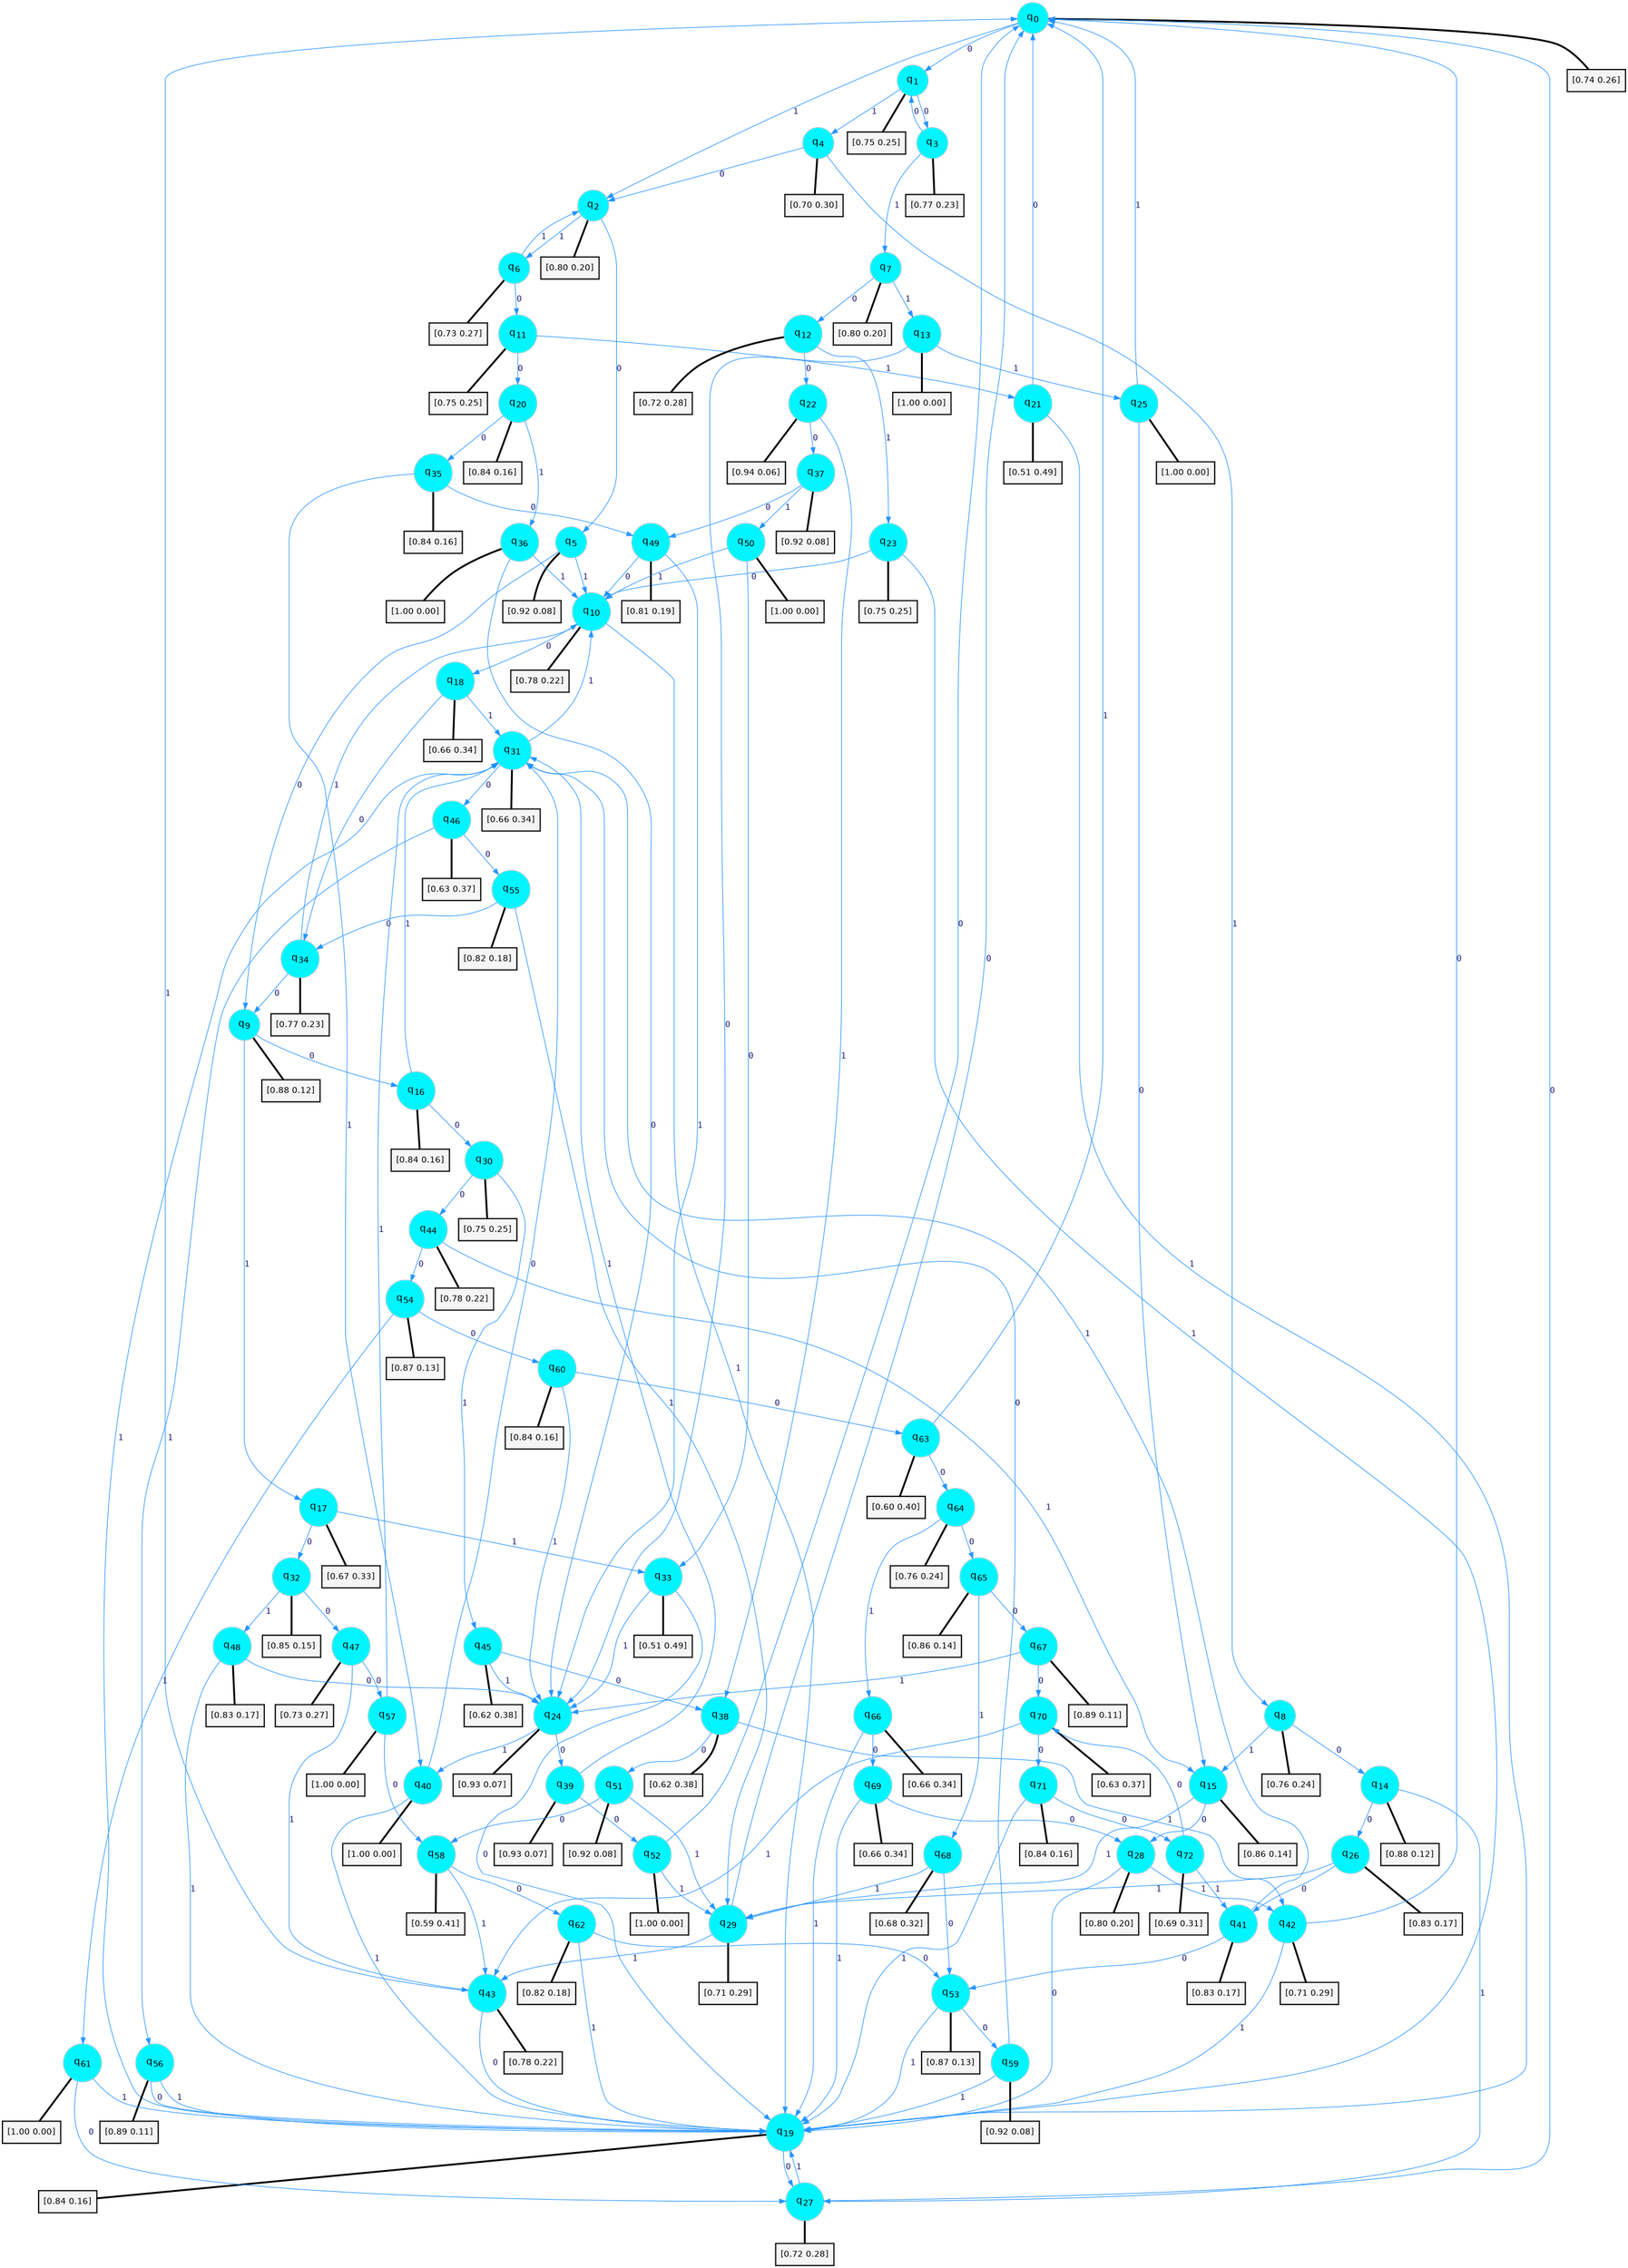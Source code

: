 digraph G {
graph [
bgcolor=transparent, dpi=300, rankdir=TD, size="40,25"];
node [
color=gray, fillcolor=turquoise1, fontcolor=black, fontname=Helvetica, fontsize=16, fontweight=bold, shape=circle, style=filled];
edge [
arrowsize=1, color=dodgerblue1, fontcolor=midnightblue, fontname=courier, fontweight=bold, penwidth=1, style=solid, weight=20];
0[label=<q<SUB>0</SUB>>];
1[label=<q<SUB>1</SUB>>];
2[label=<q<SUB>2</SUB>>];
3[label=<q<SUB>3</SUB>>];
4[label=<q<SUB>4</SUB>>];
5[label=<q<SUB>5</SUB>>];
6[label=<q<SUB>6</SUB>>];
7[label=<q<SUB>7</SUB>>];
8[label=<q<SUB>8</SUB>>];
9[label=<q<SUB>9</SUB>>];
10[label=<q<SUB>10</SUB>>];
11[label=<q<SUB>11</SUB>>];
12[label=<q<SUB>12</SUB>>];
13[label=<q<SUB>13</SUB>>];
14[label=<q<SUB>14</SUB>>];
15[label=<q<SUB>15</SUB>>];
16[label=<q<SUB>16</SUB>>];
17[label=<q<SUB>17</SUB>>];
18[label=<q<SUB>18</SUB>>];
19[label=<q<SUB>19</SUB>>];
20[label=<q<SUB>20</SUB>>];
21[label=<q<SUB>21</SUB>>];
22[label=<q<SUB>22</SUB>>];
23[label=<q<SUB>23</SUB>>];
24[label=<q<SUB>24</SUB>>];
25[label=<q<SUB>25</SUB>>];
26[label=<q<SUB>26</SUB>>];
27[label=<q<SUB>27</SUB>>];
28[label=<q<SUB>28</SUB>>];
29[label=<q<SUB>29</SUB>>];
30[label=<q<SUB>30</SUB>>];
31[label=<q<SUB>31</SUB>>];
32[label=<q<SUB>32</SUB>>];
33[label=<q<SUB>33</SUB>>];
34[label=<q<SUB>34</SUB>>];
35[label=<q<SUB>35</SUB>>];
36[label=<q<SUB>36</SUB>>];
37[label=<q<SUB>37</SUB>>];
38[label=<q<SUB>38</SUB>>];
39[label=<q<SUB>39</SUB>>];
40[label=<q<SUB>40</SUB>>];
41[label=<q<SUB>41</SUB>>];
42[label=<q<SUB>42</SUB>>];
43[label=<q<SUB>43</SUB>>];
44[label=<q<SUB>44</SUB>>];
45[label=<q<SUB>45</SUB>>];
46[label=<q<SUB>46</SUB>>];
47[label=<q<SUB>47</SUB>>];
48[label=<q<SUB>48</SUB>>];
49[label=<q<SUB>49</SUB>>];
50[label=<q<SUB>50</SUB>>];
51[label=<q<SUB>51</SUB>>];
52[label=<q<SUB>52</SUB>>];
53[label=<q<SUB>53</SUB>>];
54[label=<q<SUB>54</SUB>>];
55[label=<q<SUB>55</SUB>>];
56[label=<q<SUB>56</SUB>>];
57[label=<q<SUB>57</SUB>>];
58[label=<q<SUB>58</SUB>>];
59[label=<q<SUB>59</SUB>>];
60[label=<q<SUB>60</SUB>>];
61[label=<q<SUB>61</SUB>>];
62[label=<q<SUB>62</SUB>>];
63[label=<q<SUB>63</SUB>>];
64[label=<q<SUB>64</SUB>>];
65[label=<q<SUB>65</SUB>>];
66[label=<q<SUB>66</SUB>>];
67[label=<q<SUB>67</SUB>>];
68[label=<q<SUB>68</SUB>>];
69[label=<q<SUB>69</SUB>>];
70[label=<q<SUB>70</SUB>>];
71[label=<q<SUB>71</SUB>>];
72[label=<q<SUB>72</SUB>>];
73[label="[0.74 0.26]", shape=box,fontcolor=black, fontname=Helvetica, fontsize=14, penwidth=2, fillcolor=whitesmoke,color=black];
74[label="[0.75 0.25]", shape=box,fontcolor=black, fontname=Helvetica, fontsize=14, penwidth=2, fillcolor=whitesmoke,color=black];
75[label="[0.80 0.20]", shape=box,fontcolor=black, fontname=Helvetica, fontsize=14, penwidth=2, fillcolor=whitesmoke,color=black];
76[label="[0.77 0.23]", shape=box,fontcolor=black, fontname=Helvetica, fontsize=14, penwidth=2, fillcolor=whitesmoke,color=black];
77[label="[0.70 0.30]", shape=box,fontcolor=black, fontname=Helvetica, fontsize=14, penwidth=2, fillcolor=whitesmoke,color=black];
78[label="[0.92 0.08]", shape=box,fontcolor=black, fontname=Helvetica, fontsize=14, penwidth=2, fillcolor=whitesmoke,color=black];
79[label="[0.73 0.27]", shape=box,fontcolor=black, fontname=Helvetica, fontsize=14, penwidth=2, fillcolor=whitesmoke,color=black];
80[label="[0.80 0.20]", shape=box,fontcolor=black, fontname=Helvetica, fontsize=14, penwidth=2, fillcolor=whitesmoke,color=black];
81[label="[0.76 0.24]", shape=box,fontcolor=black, fontname=Helvetica, fontsize=14, penwidth=2, fillcolor=whitesmoke,color=black];
82[label="[0.88 0.12]", shape=box,fontcolor=black, fontname=Helvetica, fontsize=14, penwidth=2, fillcolor=whitesmoke,color=black];
83[label="[0.78 0.22]", shape=box,fontcolor=black, fontname=Helvetica, fontsize=14, penwidth=2, fillcolor=whitesmoke,color=black];
84[label="[0.75 0.25]", shape=box,fontcolor=black, fontname=Helvetica, fontsize=14, penwidth=2, fillcolor=whitesmoke,color=black];
85[label="[0.72 0.28]", shape=box,fontcolor=black, fontname=Helvetica, fontsize=14, penwidth=2, fillcolor=whitesmoke,color=black];
86[label="[1.00 0.00]", shape=box,fontcolor=black, fontname=Helvetica, fontsize=14, penwidth=2, fillcolor=whitesmoke,color=black];
87[label="[0.88 0.12]", shape=box,fontcolor=black, fontname=Helvetica, fontsize=14, penwidth=2, fillcolor=whitesmoke,color=black];
88[label="[0.86 0.14]", shape=box,fontcolor=black, fontname=Helvetica, fontsize=14, penwidth=2, fillcolor=whitesmoke,color=black];
89[label="[0.84 0.16]", shape=box,fontcolor=black, fontname=Helvetica, fontsize=14, penwidth=2, fillcolor=whitesmoke,color=black];
90[label="[0.67 0.33]", shape=box,fontcolor=black, fontname=Helvetica, fontsize=14, penwidth=2, fillcolor=whitesmoke,color=black];
91[label="[0.66 0.34]", shape=box,fontcolor=black, fontname=Helvetica, fontsize=14, penwidth=2, fillcolor=whitesmoke,color=black];
92[label="[0.84 0.16]", shape=box,fontcolor=black, fontname=Helvetica, fontsize=14, penwidth=2, fillcolor=whitesmoke,color=black];
93[label="[0.84 0.16]", shape=box,fontcolor=black, fontname=Helvetica, fontsize=14, penwidth=2, fillcolor=whitesmoke,color=black];
94[label="[0.51 0.49]", shape=box,fontcolor=black, fontname=Helvetica, fontsize=14, penwidth=2, fillcolor=whitesmoke,color=black];
95[label="[0.94 0.06]", shape=box,fontcolor=black, fontname=Helvetica, fontsize=14, penwidth=2, fillcolor=whitesmoke,color=black];
96[label="[0.75 0.25]", shape=box,fontcolor=black, fontname=Helvetica, fontsize=14, penwidth=2, fillcolor=whitesmoke,color=black];
97[label="[0.93 0.07]", shape=box,fontcolor=black, fontname=Helvetica, fontsize=14, penwidth=2, fillcolor=whitesmoke,color=black];
98[label="[1.00 0.00]", shape=box,fontcolor=black, fontname=Helvetica, fontsize=14, penwidth=2, fillcolor=whitesmoke,color=black];
99[label="[0.83 0.17]", shape=box,fontcolor=black, fontname=Helvetica, fontsize=14, penwidth=2, fillcolor=whitesmoke,color=black];
100[label="[0.72 0.28]", shape=box,fontcolor=black, fontname=Helvetica, fontsize=14, penwidth=2, fillcolor=whitesmoke,color=black];
101[label="[0.80 0.20]", shape=box,fontcolor=black, fontname=Helvetica, fontsize=14, penwidth=2, fillcolor=whitesmoke,color=black];
102[label="[0.71 0.29]", shape=box,fontcolor=black, fontname=Helvetica, fontsize=14, penwidth=2, fillcolor=whitesmoke,color=black];
103[label="[0.75 0.25]", shape=box,fontcolor=black, fontname=Helvetica, fontsize=14, penwidth=2, fillcolor=whitesmoke,color=black];
104[label="[0.66 0.34]", shape=box,fontcolor=black, fontname=Helvetica, fontsize=14, penwidth=2, fillcolor=whitesmoke,color=black];
105[label="[0.85 0.15]", shape=box,fontcolor=black, fontname=Helvetica, fontsize=14, penwidth=2, fillcolor=whitesmoke,color=black];
106[label="[0.51 0.49]", shape=box,fontcolor=black, fontname=Helvetica, fontsize=14, penwidth=2, fillcolor=whitesmoke,color=black];
107[label="[0.77 0.23]", shape=box,fontcolor=black, fontname=Helvetica, fontsize=14, penwidth=2, fillcolor=whitesmoke,color=black];
108[label="[0.84 0.16]", shape=box,fontcolor=black, fontname=Helvetica, fontsize=14, penwidth=2, fillcolor=whitesmoke,color=black];
109[label="[1.00 0.00]", shape=box,fontcolor=black, fontname=Helvetica, fontsize=14, penwidth=2, fillcolor=whitesmoke,color=black];
110[label="[0.92 0.08]", shape=box,fontcolor=black, fontname=Helvetica, fontsize=14, penwidth=2, fillcolor=whitesmoke,color=black];
111[label="[0.62 0.38]", shape=box,fontcolor=black, fontname=Helvetica, fontsize=14, penwidth=2, fillcolor=whitesmoke,color=black];
112[label="[0.93 0.07]", shape=box,fontcolor=black, fontname=Helvetica, fontsize=14, penwidth=2, fillcolor=whitesmoke,color=black];
113[label="[1.00 0.00]", shape=box,fontcolor=black, fontname=Helvetica, fontsize=14, penwidth=2, fillcolor=whitesmoke,color=black];
114[label="[0.83 0.17]", shape=box,fontcolor=black, fontname=Helvetica, fontsize=14, penwidth=2, fillcolor=whitesmoke,color=black];
115[label="[0.71 0.29]", shape=box,fontcolor=black, fontname=Helvetica, fontsize=14, penwidth=2, fillcolor=whitesmoke,color=black];
116[label="[0.78 0.22]", shape=box,fontcolor=black, fontname=Helvetica, fontsize=14, penwidth=2, fillcolor=whitesmoke,color=black];
117[label="[0.78 0.22]", shape=box,fontcolor=black, fontname=Helvetica, fontsize=14, penwidth=2, fillcolor=whitesmoke,color=black];
118[label="[0.62 0.38]", shape=box,fontcolor=black, fontname=Helvetica, fontsize=14, penwidth=2, fillcolor=whitesmoke,color=black];
119[label="[0.63 0.37]", shape=box,fontcolor=black, fontname=Helvetica, fontsize=14, penwidth=2, fillcolor=whitesmoke,color=black];
120[label="[0.73 0.27]", shape=box,fontcolor=black, fontname=Helvetica, fontsize=14, penwidth=2, fillcolor=whitesmoke,color=black];
121[label="[0.83 0.17]", shape=box,fontcolor=black, fontname=Helvetica, fontsize=14, penwidth=2, fillcolor=whitesmoke,color=black];
122[label="[0.81 0.19]", shape=box,fontcolor=black, fontname=Helvetica, fontsize=14, penwidth=2, fillcolor=whitesmoke,color=black];
123[label="[1.00 0.00]", shape=box,fontcolor=black, fontname=Helvetica, fontsize=14, penwidth=2, fillcolor=whitesmoke,color=black];
124[label="[0.92 0.08]", shape=box,fontcolor=black, fontname=Helvetica, fontsize=14, penwidth=2, fillcolor=whitesmoke,color=black];
125[label="[1.00 0.00]", shape=box,fontcolor=black, fontname=Helvetica, fontsize=14, penwidth=2, fillcolor=whitesmoke,color=black];
126[label="[0.87 0.13]", shape=box,fontcolor=black, fontname=Helvetica, fontsize=14, penwidth=2, fillcolor=whitesmoke,color=black];
127[label="[0.87 0.13]", shape=box,fontcolor=black, fontname=Helvetica, fontsize=14, penwidth=2, fillcolor=whitesmoke,color=black];
128[label="[0.82 0.18]", shape=box,fontcolor=black, fontname=Helvetica, fontsize=14, penwidth=2, fillcolor=whitesmoke,color=black];
129[label="[0.89 0.11]", shape=box,fontcolor=black, fontname=Helvetica, fontsize=14, penwidth=2, fillcolor=whitesmoke,color=black];
130[label="[1.00 0.00]", shape=box,fontcolor=black, fontname=Helvetica, fontsize=14, penwidth=2, fillcolor=whitesmoke,color=black];
131[label="[0.59 0.41]", shape=box,fontcolor=black, fontname=Helvetica, fontsize=14, penwidth=2, fillcolor=whitesmoke,color=black];
132[label="[0.92 0.08]", shape=box,fontcolor=black, fontname=Helvetica, fontsize=14, penwidth=2, fillcolor=whitesmoke,color=black];
133[label="[0.84 0.16]", shape=box,fontcolor=black, fontname=Helvetica, fontsize=14, penwidth=2, fillcolor=whitesmoke,color=black];
134[label="[1.00 0.00]", shape=box,fontcolor=black, fontname=Helvetica, fontsize=14, penwidth=2, fillcolor=whitesmoke,color=black];
135[label="[0.82 0.18]", shape=box,fontcolor=black, fontname=Helvetica, fontsize=14, penwidth=2, fillcolor=whitesmoke,color=black];
136[label="[0.60 0.40]", shape=box,fontcolor=black, fontname=Helvetica, fontsize=14, penwidth=2, fillcolor=whitesmoke,color=black];
137[label="[0.76 0.24]", shape=box,fontcolor=black, fontname=Helvetica, fontsize=14, penwidth=2, fillcolor=whitesmoke,color=black];
138[label="[0.86 0.14]", shape=box,fontcolor=black, fontname=Helvetica, fontsize=14, penwidth=2, fillcolor=whitesmoke,color=black];
139[label="[0.66 0.34]", shape=box,fontcolor=black, fontname=Helvetica, fontsize=14, penwidth=2, fillcolor=whitesmoke,color=black];
140[label="[0.89 0.11]", shape=box,fontcolor=black, fontname=Helvetica, fontsize=14, penwidth=2, fillcolor=whitesmoke,color=black];
141[label="[0.68 0.32]", shape=box,fontcolor=black, fontname=Helvetica, fontsize=14, penwidth=2, fillcolor=whitesmoke,color=black];
142[label="[0.66 0.34]", shape=box,fontcolor=black, fontname=Helvetica, fontsize=14, penwidth=2, fillcolor=whitesmoke,color=black];
143[label="[0.63 0.37]", shape=box,fontcolor=black, fontname=Helvetica, fontsize=14, penwidth=2, fillcolor=whitesmoke,color=black];
144[label="[0.84 0.16]", shape=box,fontcolor=black, fontname=Helvetica, fontsize=14, penwidth=2, fillcolor=whitesmoke,color=black];
145[label="[0.69 0.31]", shape=box,fontcolor=black, fontname=Helvetica, fontsize=14, penwidth=2, fillcolor=whitesmoke,color=black];
0->1 [label=0];
0->2 [label=1];
0->73 [arrowhead=none, penwidth=3,color=black];
1->3 [label=0];
1->4 [label=1];
1->74 [arrowhead=none, penwidth=3,color=black];
2->5 [label=0];
2->6 [label=1];
2->75 [arrowhead=none, penwidth=3,color=black];
3->1 [label=0];
3->7 [label=1];
3->76 [arrowhead=none, penwidth=3,color=black];
4->2 [label=0];
4->8 [label=1];
4->77 [arrowhead=none, penwidth=3,color=black];
5->9 [label=0];
5->10 [label=1];
5->78 [arrowhead=none, penwidth=3,color=black];
6->11 [label=0];
6->2 [label=1];
6->79 [arrowhead=none, penwidth=3,color=black];
7->12 [label=0];
7->13 [label=1];
7->80 [arrowhead=none, penwidth=3,color=black];
8->14 [label=0];
8->15 [label=1];
8->81 [arrowhead=none, penwidth=3,color=black];
9->16 [label=0];
9->17 [label=1];
9->82 [arrowhead=none, penwidth=3,color=black];
10->18 [label=0];
10->19 [label=1];
10->83 [arrowhead=none, penwidth=3,color=black];
11->20 [label=0];
11->21 [label=1];
11->84 [arrowhead=none, penwidth=3,color=black];
12->22 [label=0];
12->23 [label=1];
12->85 [arrowhead=none, penwidth=3,color=black];
13->24 [label=0];
13->25 [label=1];
13->86 [arrowhead=none, penwidth=3,color=black];
14->26 [label=0];
14->27 [label=1];
14->87 [arrowhead=none, penwidth=3,color=black];
15->28 [label=0];
15->29 [label=1];
15->88 [arrowhead=none, penwidth=3,color=black];
16->30 [label=0];
16->31 [label=1];
16->89 [arrowhead=none, penwidth=3,color=black];
17->32 [label=0];
17->33 [label=1];
17->90 [arrowhead=none, penwidth=3,color=black];
18->34 [label=0];
18->31 [label=1];
18->91 [arrowhead=none, penwidth=3,color=black];
19->27 [label=0];
19->31 [label=1];
19->92 [arrowhead=none, penwidth=3,color=black];
20->35 [label=0];
20->36 [label=1];
20->93 [arrowhead=none, penwidth=3,color=black];
21->0 [label=0];
21->19 [label=1];
21->94 [arrowhead=none, penwidth=3,color=black];
22->37 [label=0];
22->38 [label=1];
22->95 [arrowhead=none, penwidth=3,color=black];
23->10 [label=0];
23->19 [label=1];
23->96 [arrowhead=none, penwidth=3,color=black];
24->39 [label=0];
24->40 [label=1];
24->97 [arrowhead=none, penwidth=3,color=black];
25->15 [label=0];
25->0 [label=1];
25->98 [arrowhead=none, penwidth=3,color=black];
26->41 [label=0];
26->29 [label=1];
26->99 [arrowhead=none, penwidth=3,color=black];
27->0 [label=0];
27->19 [label=1];
27->100 [arrowhead=none, penwidth=3,color=black];
28->19 [label=0];
28->42 [label=1];
28->101 [arrowhead=none, penwidth=3,color=black];
29->0 [label=0];
29->43 [label=1];
29->102 [arrowhead=none, penwidth=3,color=black];
30->44 [label=0];
30->45 [label=1];
30->103 [arrowhead=none, penwidth=3,color=black];
31->46 [label=0];
31->10 [label=1];
31->104 [arrowhead=none, penwidth=3,color=black];
32->47 [label=0];
32->48 [label=1];
32->105 [arrowhead=none, penwidth=3,color=black];
33->19 [label=0];
33->24 [label=1];
33->106 [arrowhead=none, penwidth=3,color=black];
34->9 [label=0];
34->10 [label=1];
34->107 [arrowhead=none, penwidth=3,color=black];
35->49 [label=0];
35->40 [label=1];
35->108 [arrowhead=none, penwidth=3,color=black];
36->24 [label=0];
36->10 [label=1];
36->109 [arrowhead=none, penwidth=3,color=black];
37->49 [label=0];
37->50 [label=1];
37->110 [arrowhead=none, penwidth=3,color=black];
38->51 [label=0];
38->42 [label=1];
38->111 [arrowhead=none, penwidth=3,color=black];
39->52 [label=0];
39->31 [label=1];
39->112 [arrowhead=none, penwidth=3,color=black];
40->31 [label=0];
40->19 [label=1];
40->113 [arrowhead=none, penwidth=3,color=black];
41->53 [label=0];
41->31 [label=1];
41->114 [arrowhead=none, penwidth=3,color=black];
42->0 [label=0];
42->19 [label=1];
42->115 [arrowhead=none, penwidth=3,color=black];
43->19 [label=0];
43->0 [label=1];
43->116 [arrowhead=none, penwidth=3,color=black];
44->54 [label=0];
44->15 [label=1];
44->117 [arrowhead=none, penwidth=3,color=black];
45->38 [label=0];
45->24 [label=1];
45->118 [arrowhead=none, penwidth=3,color=black];
46->55 [label=0];
46->56 [label=1];
46->119 [arrowhead=none, penwidth=3,color=black];
47->57 [label=0];
47->43 [label=1];
47->120 [arrowhead=none, penwidth=3,color=black];
48->24 [label=0];
48->19 [label=1];
48->121 [arrowhead=none, penwidth=3,color=black];
49->10 [label=0];
49->24 [label=1];
49->122 [arrowhead=none, penwidth=3,color=black];
50->33 [label=0];
50->10 [label=1];
50->123 [arrowhead=none, penwidth=3,color=black];
51->58 [label=0];
51->29 [label=1];
51->124 [arrowhead=none, penwidth=3,color=black];
52->0 [label=0];
52->29 [label=1];
52->125 [arrowhead=none, penwidth=3,color=black];
53->59 [label=0];
53->19 [label=1];
53->126 [arrowhead=none, penwidth=3,color=black];
54->60 [label=0];
54->61 [label=1];
54->127 [arrowhead=none, penwidth=3,color=black];
55->34 [label=0];
55->29 [label=1];
55->128 [arrowhead=none, penwidth=3,color=black];
56->19 [label=0];
56->19 [label=1];
56->129 [arrowhead=none, penwidth=3,color=black];
57->58 [label=0];
57->31 [label=1];
57->130 [arrowhead=none, penwidth=3,color=black];
58->62 [label=0];
58->43 [label=1];
58->131 [arrowhead=none, penwidth=3,color=black];
59->31 [label=0];
59->19 [label=1];
59->132 [arrowhead=none, penwidth=3,color=black];
60->63 [label=0];
60->24 [label=1];
60->133 [arrowhead=none, penwidth=3,color=black];
61->27 [label=0];
61->19 [label=1];
61->134 [arrowhead=none, penwidth=3,color=black];
62->53 [label=0];
62->19 [label=1];
62->135 [arrowhead=none, penwidth=3,color=black];
63->64 [label=0];
63->0 [label=1];
63->136 [arrowhead=none, penwidth=3,color=black];
64->65 [label=0];
64->66 [label=1];
64->137 [arrowhead=none, penwidth=3,color=black];
65->67 [label=0];
65->68 [label=1];
65->138 [arrowhead=none, penwidth=3,color=black];
66->69 [label=0];
66->19 [label=1];
66->139 [arrowhead=none, penwidth=3,color=black];
67->70 [label=0];
67->24 [label=1];
67->140 [arrowhead=none, penwidth=3,color=black];
68->53 [label=0];
68->29 [label=1];
68->141 [arrowhead=none, penwidth=3,color=black];
69->28 [label=0];
69->19 [label=1];
69->142 [arrowhead=none, penwidth=3,color=black];
70->71 [label=0];
70->43 [label=1];
70->143 [arrowhead=none, penwidth=3,color=black];
71->72 [label=0];
71->19 [label=1];
71->144 [arrowhead=none, penwidth=3,color=black];
72->70 [label=0];
72->41 [label=1];
72->145 [arrowhead=none, penwidth=3,color=black];
}

